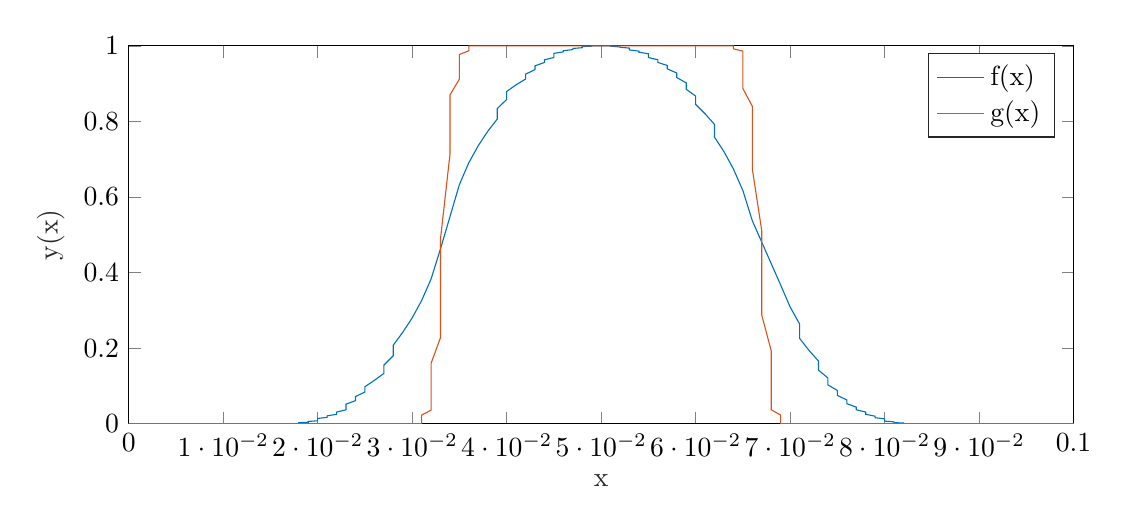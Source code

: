 % This file was created by matlab2tikz.
%
%The latest updates can be retrieved from
%  http://www.mathworks.com/matlabcentral/fileexchange/22022-matlab2tikz-matlab2tikz
%where you can also make suggestions and rate matlab2tikz.
%
\definecolor{mycolor1}{rgb}{0.0,0.447,0.741}%
\definecolor{mycolor2}{rgb}{0.85,0.325,0.098}%
%
\begin{tikzpicture}

\begin{axis}[%
width=12cm,
height=4.8cm,
%at={(0.758in,0.517in)},
scale only axis,
xmin=0,
xmax=0.1,
xlabel style={font=\color{white!15!black}},
xlabel={x},
ymin=0,
ymax=1,
ylabel style={font=\color{white!15!black}},
ylabel={y(x)},
axis background/.style={fill=white},
legend style={legend cell align=left, align=left, draw=white!15!black}
]
\addplot [color=mycolor1]
  table[row sep=crcr]{%
0	0\\
0.018	0\\
0.018	0.001\\
0.018	0.003\\
0.019	0.004\\
0.019	0.006\\
0.02	0.008\\
0.02	0.011\\
0.02	0.014\\
0.021	0.017\\
0.021	0.021\\
0.022	0.025\\
0.022	0.031\\
0.023	0.037\\
0.023	0.044\\
0.023	0.052\\
0.024	0.061\\
0.024	0.072\\
0.025	0.084\\
0.025	0.098\\
0.026	0.115\\
0.027	0.133\\
0.027	0.155\\
0.028	0.18\\
0.028	0.208\\
0.029	0.242\\
0.03	0.28\\
0.031	0.326\\
0.032	0.383\\
0.033	0.463\\
0.035	0.633\\
0.036	0.691\\
0.037	0.736\\
0.038	0.774\\
0.039	0.806\\
0.039	0.834\\
0.04	0.858\\
0.04	0.879\\
0.041	0.897\\
0.042	0.912\\
0.042	0.925\\
0.043	0.937\\
0.043	0.947\\
0.044	0.956\\
0.044	0.963\\
0.045	0.969\\
0.045	0.975\\
0.045	0.98\\
0.046	0.984\\
0.046	0.987\\
0.047	0.99\\
0.047	0.993\\
0.048	0.995\\
0.048	0.997\\
0.048	0.998\\
0.049	0.999\\
0.049	1\\
0.051	1\\
0.051	0.999\\
0.052	0.997\\
0.052	0.996\\
0.053	0.994\\
0.053	0.992\\
0.053	0.989\\
0.054	0.986\\
0.054	0.983\\
0.055	0.979\\
0.055	0.975\\
0.055	0.969\\
0.056	0.963\\
0.056	0.956\\
0.057	0.948\\
0.057	0.939\\
0.058	0.928\\
0.058	0.916\\
0.059	0.902\\
0.059	0.885\\
0.06	0.867\\
0.06	0.845\\
0.061	0.82\\
0.062	0.792\\
0.062	0.758\\
0.063	0.72\\
0.064	0.674\\
0.065	0.617\\
0.066	0.537\\
0.069	0.367\\
0.07	0.309\\
0.071	0.264\\
0.071	0.226\\
0.072	0.194\\
0.073	0.166\\
0.073	0.142\\
0.074	0.121\\
0.074	0.103\\
0.075	0.088\\
0.075	0.075\\
0.076	0.063\\
0.076	0.053\\
0.077	0.044\\
0.077	0.037\\
0.078	0.031\\
0.078	0.025\\
0.079	0.02\\
0.079	0.016\\
0.08	0.013\\
0.08	0.01\\
0.08	0.007\\
0.081	0.005\\
0.081	0.003\\
0.082	0.002\\
0.082	0.001\\
0.082	0\\
0.1	0\\
};
\addlegendentry{f(x)}

\addplot [color=mycolor2]
  table[row sep=crcr]{%
0	0\\
0.031	0\\
0.031	0.003\\
0.031	0.008\\
0.031	0.014\\
0.031	0.023\\
0.032	0.036\\
0.032	0.053\\
0.032	0.078\\
0.032	0.113\\
0.032	0.16\\
0.033	0.228\\
0.033	0.326\\
0.033	0.49\\
0.034	0.713\\
0.034	0.807\\
0.034	0.87\\
0.035	0.912\\
0.035	0.943\\
0.035	0.963\\
0.035	0.977\\
0.036	0.987\\
0.036	0.994\\
0.036	0.998\\
0.036	1\\
0.064	1\\
0.064	0.997\\
0.064	0.992\\
0.065	0.986\\
0.065	0.977\\
0.065	0.964\\
0.065	0.947\\
0.065	0.922\\
0.065	0.887\\
0.066	0.84\\
0.066	0.772\\
0.066	0.674\\
0.067	0.51\\
0.067	0.287\\
0.068	0.193\\
0.068	0.13\\
0.068	0.088\\
0.068	0.057\\
0.068	0.037\\
0.069	0.023\\
0.069	0.013\\
0.069	0.006\\
0.069	0.002\\
0.069	0\\
0.1	0\\
};
\addlegendentry{g(x)}

\end{axis}
\end{tikzpicture}%